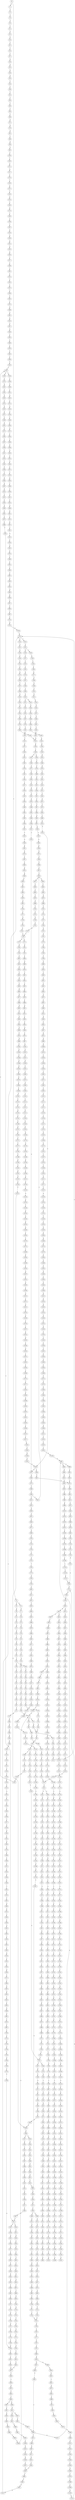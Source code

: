 strict digraph  {
	S0 -> S1 [ label = G ];
	S0 -> S2 [ label = C ];
	S1 -> S3 [ label = T ];
	S2 -> S4 [ label = G ];
	S2 -> S5 [ label = C ];
	S3 -> S6 [ label = C ];
	S4 -> S7 [ label = G ];
	S5 -> S8 [ label = A ];
	S6 -> S9 [ label = T ];
	S7 -> S10 [ label = C ];
	S8 -> S11 [ label = C ];
	S9 -> S12 [ label = C ];
	S10 -> S13 [ label = C ];
	S11 -> S14 [ label = G ];
	S12 -> S15 [ label = G ];
	S13 -> S16 [ label = T ];
	S14 -> S17 [ label = A ];
	S15 -> S18 [ label = G ];
	S16 -> S19 [ label = G ];
	S17 -> S20 [ label = G ];
	S18 -> S21 [ label = T ];
	S19 -> S22 [ label = T ];
	S20 -> S23 [ label = T ];
	S21 -> S24 [ label = T ];
	S22 -> S25 [ label = G ];
	S23 -> S26 [ label = G ];
	S24 -> S27 [ label = C ];
	S25 -> S28 [ label = C ];
	S26 -> S29 [ label = T ];
	S27 -> S30 [ label = A ];
	S28 -> S31 [ label = T ];
	S29 -> S32 [ label = C ];
	S30 -> S33 [ label = A ];
	S31 -> S34 [ label = A ];
	S32 -> S35 [ label = T ];
	S33 -> S36 [ label = G ];
	S34 -> S37 [ label = C ];
	S35 -> S38 [ label = T ];
	S35 -> S39 [ label = C ];
	S36 -> S40 [ label = A ];
	S37 -> S41 [ label = C ];
	S38 -> S42 [ label = C ];
	S39 -> S43 [ label = C ];
	S40 -> S44 [ label = C ];
	S41 -> S45 [ label = T ];
	S42 -> S46 [ label = G ];
	S43 -> S47 [ label = G ];
	S44 -> S48 [ label = C ];
	S45 -> S49 [ label = G ];
	S46 -> S50 [ label = G ];
	S47 -> S51 [ label = T ];
	S48 -> S52 [ label = T ];
	S49 -> S53 [ label = T ];
	S50 -> S54 [ label = T ];
	S51 -> S55 [ label = T ];
	S52 -> S56 [ label = T ];
	S53 -> S57 [ label = C ];
	S54 -> S58 [ label = C ];
	S55 -> S59 [ label = C ];
	S56 -> S60 [ label = T ];
	S57 -> S61 [ label = C ];
	S58 -> S62 [ label = C ];
	S59 -> S63 [ label = C ];
	S60 -> S64 [ label = T ];
	S61 -> S65 [ label = T ];
	S62 -> S66 [ label = T ];
	S63 -> S67 [ label = T ];
	S64 -> S68 [ label = T ];
	S65 -> S69 [ label = T ];
	S66 -> S70 [ label = T ];
	S67 -> S71 [ label = T ];
	S68 -> S72 [ label = G ];
	S69 -> S73 [ label = G ];
	S70 -> S74 [ label = G ];
	S71 -> S75 [ label = A ];
	S72 -> S76 [ label = A ];
	S73 -> S77 [ label = A ];
	S73 -> S78 [ label = T ];
	S74 -> S79 [ label = A ];
	S75 -> S80 [ label = A ];
	S76 -> S81 [ label = A ];
	S77 -> S82 [ label = A ];
	S78 -> S83 [ label = A ];
	S79 -> S84 [ label = A ];
	S80 -> S85 [ label = A ];
	S81 -> S86 [ label = C ];
	S82 -> S87 [ label = C ];
	S83 -> S88 [ label = G ];
	S84 -> S87 [ label = C ];
	S85 -> S89 [ label = C ];
	S86 -> S90 [ label = A ];
	S87 -> S91 [ label = T ];
	S87 -> S92 [ label = A ];
	S88 -> S93 [ label = G ];
	S89 -> S94 [ label = A ];
	S90 -> S95 [ label = G ];
	S91 -> S96 [ label = T ];
	S92 -> S97 [ label = G ];
	S93 -> S98 [ label = A ];
	S94 -> S99 [ label = G ];
	S95 -> S100 [ label = T ];
	S96 -> S101 [ label = C ];
	S97 -> S102 [ label = G ];
	S98 -> S103 [ label = G ];
	S99 -> S104 [ label = G ];
	S100 -> S105 [ label = T ];
	S101 -> S106 [ label = A ];
	S102 -> S107 [ label = G ];
	S102 -> S108 [ label = T ];
	S103 -> S109 [ label = A ];
	S104 -> S110 [ label = T ];
	S105 -> S111 [ label = G ];
	S106 -> S112 [ label = A ];
	S107 -> S113 [ label = T ];
	S108 -> S114 [ label = C ];
	S109 -> S115 [ label = G ];
	S110 -> S116 [ label = C ];
	S111 -> S117 [ label = A ];
	S112 -> S118 [ label = C ];
	S113 -> S119 [ label = C ];
	S114 -> S120 [ label = C ];
	S115 -> S121 [ label = G ];
	S116 -> S122 [ label = T ];
	S117 -> S123 [ label = C ];
	S118 -> S124 [ label = C ];
	S118 -> S125 [ label = T ];
	S119 -> S126 [ label = C ];
	S120 -> S127 [ label = C ];
	S121 -> S128 [ label = T ];
	S122 -> S129 [ label = C ];
	S123 -> S130 [ label = T ];
	S124 -> S131 [ label = G ];
	S125 -> S132 [ label = G ];
	S126 -> S133 [ label = G ];
	S127 -> S134 [ label = T ];
	S128 -> S135 [ label = C ];
	S129 -> S136 [ label = T ];
	S130 -> S137 [ label = G ];
	S131 -> S138 [ label = G ];
	S132 -> S139 [ label = G ];
	S132 -> S140 [ label = C ];
	S133 -> S141 [ label = C ];
	S134 -> S142 [ label = T ];
	S135 -> S143 [ label = C ];
	S136 -> S144 [ label = C ];
	S137 -> S145 [ label = T ];
	S138 -> S146 [ label = C ];
	S139 -> S147 [ label = C ];
	S140 -> S148 [ label = C ];
	S141 -> S149 [ label = C ];
	S142 -> S150 [ label = C ];
	S143 -> S151 [ label = C ];
	S144 -> S152 [ label = C ];
	S145 -> S153 [ label = A ];
	S146 -> S154 [ label = C ];
	S147 -> S155 [ label = C ];
	S148 -> S156 [ label = C ];
	S149 -> S157 [ label = G ];
	S150 -> S158 [ label = T ];
	S150 -> S159 [ label = G ];
	S151 -> S160 [ label = A ];
	S151 -> S161 [ label = G ];
	S152 -> S162 [ label = G ];
	S153 -> S163 [ label = C ];
	S154 -> S164 [ label = C ];
	S155 -> S165 [ label = C ];
	S156 -> S166 [ label = T ];
	S157 -> S167 [ label = C ];
	S157 -> S168 [ label = G ];
	S158 -> S169 [ label = C ];
	S159 -> S170 [ label = C ];
	S160 -> S171 [ label = G ];
	S161 -> S172 [ label = G ];
	S162 -> S173 [ label = T ];
	S163 -> S174 [ label = A ];
	S164 -> S175 [ label = A ];
	S165 -> S176 [ label = A ];
	S166 -> S177 [ label = A ];
	S167 -> S178 [ label = A ];
	S168 -> S179 [ label = A ];
	S169 -> S180 [ label = G ];
	S170 -> S181 [ label = A ];
	S171 -> S182 [ label = A ];
	S172 -> S183 [ label = A ];
	S173 -> S184 [ label = A ];
	S174 -> S185 [ label = C ];
	S175 -> S186 [ label = G ];
	S176 -> S187 [ label = G ];
	S177 -> S188 [ label = G ];
	S178 -> S189 [ label = C ];
	S179 -> S190 [ label = A ];
	S180 -> S191 [ label = T ];
	S181 -> S192 [ label = C ];
	S182 -> S193 [ label = G ];
	S183 -> S194 [ label = G ];
	S184 -> S195 [ label = C ];
	S185 -> S196 [ label = T ];
	S186 -> S197 [ label = T ];
	S187 -> S198 [ label = G ];
	S188 -> S199 [ label = G ];
	S189 -> S200 [ label = G ];
	S190 -> S201 [ label = C ];
	S191 -> S202 [ label = A ];
	S192 -> S203 [ label = G ];
	S193 -> S204 [ label = C ];
	S194 -> S205 [ label = G ];
	S195 -> S206 [ label = A ];
	S196 -> S207 [ label = T ];
	S197 -> S208 [ label = T ];
	S198 -> S209 [ label = T ];
	S199 -> S210 [ label = T ];
	S200 -> S211 [ label = C ];
	S201 -> S212 [ label = T ];
	S202 -> S213 [ label = C ];
	S203 -> S214 [ label = T ];
	S204 -> S215 [ label = C ];
	S205 -> S216 [ label = C ];
	S206 -> S217 [ label = T ];
	S207 -> S218 [ label = G ];
	S208 -> S219 [ label = G ];
	S209 -> S220 [ label = G ];
	S210 -> S221 [ label = G ];
	S211 -> S222 [ label = G ];
	S212 -> S223 [ label = G ];
	S213 -> S224 [ label = G ];
	S214 -> S225 [ label = G ];
	S215 -> S226 [ label = A ];
	S216 -> S227 [ label = G ];
	S217 -> S228 [ label = G ];
	S218 -> S229 [ label = G ];
	S219 -> S230 [ label = T ];
	S220 -> S231 [ label = C ];
	S220 -> S232 [ label = G ];
	S221 -> S233 [ label = T ];
	S222 -> S234 [ label = C ];
	S223 -> S235 [ label = C ];
	S224 -> S236 [ label = G ];
	S225 -> S237 [ label = G ];
	S226 -> S238 [ label = C ];
	S227 -> S239 [ label = T ];
	S228 -> S240 [ label = G ];
	S229 -> S241 [ label = A ];
	S230 -> S242 [ label = G ];
	S231 -> S243 [ label = G ];
	S232 -> S244 [ label = G ];
	S233 -> S245 [ label = G ];
	S234 -> S246 [ label = A ];
	S235 -> S247 [ label = A ];
	S236 -> S248 [ label = C ];
	S237 -> S249 [ label = C ];
	S238 -> S250 [ label = G ];
	S239 -> S251 [ label = G ];
	S240 -> S252 [ label = C ];
	S241 -> S253 [ label = G ];
	S242 -> S254 [ label = C ];
	S243 -> S255 [ label = C ];
	S244 -> S256 [ label = C ];
	S245 -> S257 [ label = C ];
	S246 -> S258 [ label = G ];
	S247 -> S259 [ label = A ];
	S248 -> S260 [ label = T ];
	S249 -> S261 [ label = G ];
	S250 -> S262 [ label = G ];
	S251 -> S263 [ label = G ];
	S252 -> S264 [ label = G ];
	S253 -> S265 [ label = A ];
	S254 -> S266 [ label = G ];
	S255 -> S267 [ label = G ];
	S256 -> S268 [ label = T ];
	S257 -> S269 [ label = G ];
	S258 -> S270 [ label = C ];
	S259 -> S271 [ label = C ];
	S260 -> S272 [ label = A ];
	S261 -> S273 [ label = T ];
	S262 -> S274 [ label = T ];
	S263 -> S275 [ label = T ];
	S264 -> S276 [ label = C ];
	S265 -> S277 [ label = C ];
	S266 -> S278 [ label = T ];
	S267 -> S279 [ label = T ];
	S268 -> S280 [ label = T ];
	S269 -> S281 [ label = T ];
	S270 -> S282 [ label = C ];
	S271 -> S283 [ label = C ];
	S272 -> S284 [ label = C ];
	S273 -> S285 [ label = C ];
	S274 -> S286 [ label = T ];
	S275 -> S287 [ label = A ];
	S276 -> S288 [ label = C ];
	S277 -> S289 [ label = C ];
	S278 -> S290 [ label = C ];
	S279 -> S291 [ label = C ];
	S280 -> S292 [ label = C ];
	S281 -> S293 [ label = C ];
	S282 -> S294 [ label = G ];
	S283 -> S295 [ label = A ];
	S284 -> S296 [ label = T ];
	S285 -> S297 [ label = C ];
	S286 -> S298 [ label = A ];
	S287 -> S299 [ label = T ];
	S288 -> S300 [ label = C ];
	S289 -> S301 [ label = C ];
	S290 -> S302 [ label = G ];
	S291 -> S303 [ label = G ];
	S292 -> S304 [ label = G ];
	S293 -> S305 [ label = G ];
	S294 -> S306 [ label = G ];
	S295 -> S307 [ label = G ];
	S296 -> S308 [ label = G ];
	S297 -> S309 [ label = C ];
	S298 -> S310 [ label = C ];
	S299 -> S311 [ label = G ];
	S300 -> S312 [ label = C ];
	S301 -> S313 [ label = C ];
	S302 -> S314 [ label = A ];
	S303 -> S315 [ label = T ];
	S304 -> S316 [ label = A ];
	S305 -> S314 [ label = A ];
	S306 -> S317 [ label = C ];
	S306 -> S318 [ label = T ];
	S307 -> S319 [ label = A ];
	S308 -> S320 [ label = G ];
	S309 -> S321 [ label = C ];
	S310 -> S322 [ label = T ];
	S311 -> S323 [ label = A ];
	S312 -> S324 [ label = C ];
	S313 -> S325 [ label = C ];
	S314 -> S326 [ label = A ];
	S315 -> S327 [ label = G ];
	S316 -> S328 [ label = A ];
	S317 -> S329 [ label = A ];
	S318 -> S330 [ label = G ];
	S319 -> S331 [ label = A ];
	S320 -> S332 [ label = T ];
	S321 -> S333 [ label = A ];
	S322 -> S334 [ label = G ];
	S323 -> S335 [ label = G ];
	S324 -> S336 [ label = A ];
	S325 -> S337 [ label = C ];
	S326 -> S338 [ label = C ];
	S327 -> S339 [ label = C ];
	S328 -> S340 [ label = C ];
	S329 -> S341 [ label = C ];
	S330 -> S342 [ label = G ];
	S331 -> S343 [ label = C ];
	S332 -> S344 [ label = G ];
	S333 -> S345 [ label = C ];
	S334 -> S346 [ label = C ];
	S335 -> S347 [ label = C ];
	S336 -> S348 [ label = C ];
	S337 -> S349 [ label = T ];
	S338 -> S350 [ label = C ];
	S338 -> S351 [ label = A ];
	S339 -> S352 [ label = A ];
	S340 -> S353 [ label = A ];
	S341 -> S354 [ label = T ];
	S342 -> S355 [ label = A ];
	S343 -> S356 [ label = A ];
	S344 -> S357 [ label = C ];
	S345 -> S358 [ label = T ];
	S346 -> S359 [ label = A ];
	S347 -> S360 [ label = G ];
	S348 -> S361 [ label = T ];
	S349 -> S362 [ label = T ];
	S350 -> S363 [ label = T ];
	S351 -> S364 [ label = C ];
	S352 -> S365 [ label = T ];
	S353 -> S366 [ label = C ];
	S354 -> S367 [ label = T ];
	S355 -> S368 [ label = A ];
	S356 -> S369 [ label = G ];
	S357 -> S370 [ label = T ];
	S358 -> S371 [ label = T ];
	S359 -> S372 [ label = G ];
	S360 -> S373 [ label = G ];
	S361 -> S374 [ label = T ];
	S362 -> S375 [ label = C ];
	S363 -> S376 [ label = T ];
	S364 -> S377 [ label = C ];
	S365 -> S378 [ label = C ];
	S366 -> S379 [ label = G ];
	S367 -> S380 [ label = C ];
	S368 -> S381 [ label = G ];
	S369 -> S382 [ label = C ];
	S370 -> S383 [ label = A ];
	S371 -> S384 [ label = G ];
	S372 -> S385 [ label = A ];
	S373 -> S386 [ label = T ];
	S374 -> S387 [ label = T ];
	S375 -> S388 [ label = A ];
	S376 -> S389 [ label = C ];
	S377 -> S390 [ label = C ];
	S378 -> S391 [ label = C ];
	S379 -> S392 [ label = C ];
	S380 -> S393 [ label = A ];
	S381 -> S394 [ label = A ];
	S382 -> S395 [ label = C ];
	S383 -> S396 [ label = C ];
	S384 -> S397 [ label = A ];
	S385 -> S398 [ label = C ];
	S386 -> S399 [ label = C ];
	S387 -> S400 [ label = A ];
	S388 -> S401 [ label = G ];
	S389 -> S402 [ label = G ];
	S390 -> S403 [ label = G ];
	S391 -> S404 [ label = G ];
	S392 -> S405 [ label = G ];
	S393 -> S406 [ label = G ];
	S394 -> S407 [ label = A ];
	S395 -> S408 [ label = G ];
	S396 -> S409 [ label = T ];
	S397 -> S410 [ label = G ];
	S398 -> S411 [ label = G ];
	S399 -> S412 [ label = G ];
	S400 -> S413 [ label = G ];
	S401 -> S414 [ label = A ];
	S402 -> S415 [ label = T ];
	S403 -> S416 [ label = T ];
	S404 -> S417 [ label = C ];
	S405 -> S418 [ label = C ];
	S406 -> S419 [ label = C ];
	S407 -> S420 [ label = C ];
	S408 -> S421 [ label = T ];
	S409 -> S422 [ label = G ];
	S410 -> S423 [ label = C ];
	S411 -> S424 [ label = G ];
	S412 -> S425 [ label = C ];
	S413 -> S426 [ label = C ];
	S414 -> S427 [ label = G ];
	S415 -> S428 [ label = A ];
	S416 -> S429 [ label = A ];
	S417 -> S430 [ label = A ];
	S418 -> S431 [ label = A ];
	S419 -> S432 [ label = C ];
	S420 -> S433 [ label = G ];
	S421 -> S434 [ label = C ];
	S422 -> S435 [ label = T ];
	S423 -> S436 [ label = C ];
	S424 -> S437 [ label = A ];
	S425 -> S438 [ label = A ];
	S426 -> S439 [ label = C ];
	S427 -> S440 [ label = G ];
	S428 -> S441 [ label = C ];
	S429 -> S442 [ label = C ];
	S430 -> S443 [ label = C ];
	S431 -> S444 [ label = C ];
	S432 -> S445 [ label = G ];
	S433 -> S446 [ label = G ];
	S434 -> S447 [ label = C ];
	S435 -> S448 [ label = A ];
	S436 -> S449 [ label = G ];
	S437 -> S450 [ label = C ];
	S438 -> S451 [ label = C ];
	S439 -> S452 [ label = G ];
	S440 -> S453 [ label = T ];
	S441 -> S454 [ label = T ];
	S442 -> S455 [ label = G ];
	S443 -> S456 [ label = G ];
	S444 -> S457 [ label = G ];
	S445 -> S458 [ label = C ];
	S446 -> S459 [ label = C ];
	S447 -> S460 [ label = T ];
	S448 -> S461 [ label = A ];
	S449 -> S462 [ label = C ];
	S450 -> S463 [ label = A ];
	S451 -> S464 [ label = G ];
	S452 -> S465 [ label = T ];
	S453 -> S466 [ label = C ];
	S454 -> S467 [ label = T ];
	S455 -> S468 [ label = T ];
	S456 -> S469 [ label = T ];
	S457 -> S470 [ label = T ];
	S458 -> S471 [ label = C ];
	S459 -> S472 [ label = A ];
	S460 -> S473 [ label = C ];
	S461 -> S474 [ label = C ];
	S462 -> S475 [ label = C ];
	S463 -> S476 [ label = C ];
	S464 -> S477 [ label = C ];
	S465 -> S478 [ label = C ];
	S466 -> S479 [ label = C ];
	S467 -> S480 [ label = C ];
	S468 -> S481 [ label = C ];
	S469 -> S482 [ label = C ];
	S470 -> S483 [ label = C ];
	S471 -> S484 [ label = C ];
	S472 -> S485 [ label = C ];
	S473 -> S486 [ label = T ];
	S474 -> S487 [ label = A ];
	S475 -> S488 [ label = C ];
	S476 -> S489 [ label = A ];
	S477 -> S490 [ label = G ];
	S478 -> S491 [ label = C ];
	S479 -> S492 [ label = C ];
	S480 -> S493 [ label = A ];
	S481 -> S494 [ label = C ];
	S482 -> S495 [ label = G ];
	S483 -> S496 [ label = C ];
	S484 -> S497 [ label = C ];
	S485 -> S498 [ label = C ];
	S485 -> S499 [ label = T ];
	S486 -> S500 [ label = G ];
	S487 -> S501 [ label = C ];
	S488 -> S502 [ label = C ];
	S489 -> S503 [ label = C ];
	S490 -> S504 [ label = C ];
	S491 -> S505 [ label = C ];
	S492 -> S506 [ label = T ];
	S493 -> S507 [ label = A ];
	S494 -> S508 [ label = A ];
	S495 -> S509 [ label = A ];
	S496 -> S510 [ label = A ];
	S497 -> S511 [ label = T ];
	S498 -> S512 [ label = G ];
	S499 -> S513 [ label = G ];
	S500 -> S514 [ label = T ];
	S501 -> S515 [ label = A ];
	S502 -> S511 [ label = T ];
	S503 -> S516 [ label = C ];
	S504 -> S517 [ label = G ];
	S505 -> S518 [ label = A ];
	S506 -> S519 [ label = T ];
	S507 -> S520 [ label = G ];
	S508 -> S521 [ label = G ];
	S509 -> S522 [ label = G ];
	S510 -> S523 [ label = G ];
	S511 -> S524 [ label = T ];
	S511 -> S525 [ label = C ];
	S512 -> S526 [ label = G ];
	S513 -> S527 [ label = G ];
	S514 -> S528 [ label = C ];
	S515 -> S529 [ label = C ];
	S516 -> S530 [ label = T ];
	S517 -> S531 [ label = G ];
	S518 -> S532 [ label = C ];
	S519 -> S150 [ label = C ];
	S520 -> S533 [ label = C ];
	S521 -> S534 [ label = C ];
	S522 -> S535 [ label = C ];
	S523 -> S536 [ label = C ];
	S524 -> S537 [ label = C ];
	S525 -> S538 [ label = C ];
	S526 -> S539 [ label = G ];
	S527 -> S540 [ label = G ];
	S528 -> S541 [ label = G ];
	S529 -> S542 [ label = G ];
	S530 -> S543 [ label = C ];
	S531 -> S544 [ label = C ];
	S532 -> S545 [ label = C ];
	S533 -> S546 [ label = G ];
	S534 -> S547 [ label = G ];
	S535 -> S548 [ label = G ];
	S536 -> S549 [ label = T ];
	S536 -> S547 [ label = G ];
	S537 -> S550 [ label = A ];
	S538 -> S551 [ label = A ];
	S539 -> S552 [ label = A ];
	S540 -> S553 [ label = A ];
	S541 -> S554 [ label = T ];
	S542 -> S555 [ label = C ];
	S543 -> S556 [ label = T ];
	S544 -> S557 [ label = T ];
	S545 -> S558 [ label = A ];
	S546 -> S559 [ label = A ];
	S547 -> S560 [ label = A ];
	S548 -> S561 [ label = A ];
	S549 -> S562 [ label = T ];
	S550 -> S563 [ label = C ];
	S551 -> S564 [ label = C ];
	S552 -> S565 [ label = A ];
	S553 -> S566 [ label = A ];
	S554 -> S567 [ label = G ];
	S555 -> S568 [ label = T ];
	S556 -> S569 [ label = A ];
	S557 -> S570 [ label = G ];
	S558 -> S571 [ label = C ];
	S559 -> S572 [ label = G ];
	S560 -> S573 [ label = G ];
	S561 -> S574 [ label = G ];
	S562 -> S575 [ label = C ];
	S563 -> S576 [ label = G ];
	S564 -> S577 [ label = C ];
	S565 -> S578 [ label = T ];
	S566 -> S579 [ label = C ];
	S567 -> S580 [ label = G ];
	S568 -> S581 [ label = C ];
	S569 -> S582 [ label = G ];
	S570 -> S583 [ label = G ];
	S571 -> S584 [ label = C ];
	S572 -> S585 [ label = T ];
	S573 -> S586 [ label = T ];
	S574 -> S587 [ label = T ];
	S575 -> S588 [ label = A ];
	S576 -> S589 [ label = C ];
	S577 -> S590 [ label = C ];
	S578 -> S591 [ label = T ];
	S579 -> S592 [ label = T ];
	S580 -> S593 [ label = T ];
	S581 -> S594 [ label = C ];
	S582 -> S595 [ label = A ];
	S583 -> S596 [ label = A ];
	S584 -> S597 [ label = G ];
	S585 -> S598 [ label = C ];
	S586 -> S599 [ label = C ];
	S587 -> S600 [ label = C ];
	S588 -> S601 [ label = C ];
	S589 -> S602 [ label = T ];
	S590 -> S603 [ label = G ];
	S591 -> S604 [ label = G ];
	S592 -> S605 [ label = G ];
	S593 -> S606 [ label = A ];
	S594 -> S607 [ label = T ];
	S595 -> S608 [ label = A ];
	S596 -> S609 [ label = A ];
	S597 -> S610 [ label = A ];
	S598 -> S611 [ label = C ];
	S599 -> S612 [ label = C ];
	S599 -> S613 [ label = T ];
	S600 -> S614 [ label = G ];
	S601 -> S615 [ label = G ];
	S602 -> S616 [ label = C ];
	S603 -> S617 [ label = C ];
	S604 -> S618 [ label = A ];
	S605 -> S619 [ label = G ];
	S607 -> S620 [ label = A ];
	S608 -> S621 [ label = C ];
	S609 -> S622 [ label = T ];
	S610 -> S623 [ label = T ];
	S611 -> S624 [ label = C ];
	S612 -> S624 [ label = C ];
	S613 -> S625 [ label = C ];
	S614 -> S626 [ label = A ];
	S615 -> S627 [ label = C ];
	S616 -> S628 [ label = C ];
	S617 -> S629 [ label = C ];
	S618 -> S630 [ label = A ];
	S619 -> S631 [ label = A ];
	S620 -> S632 [ label = G ];
	S621 -> S633 [ label = G ];
	S622 -> S634 [ label = G ];
	S623 -> S635 [ label = C ];
	S624 -> S636 [ label = T ];
	S624 -> S637 [ label = G ];
	S625 -> S638 [ label = G ];
	S626 -> S639 [ label = A ];
	S627 -> S640 [ label = C ];
	S628 -> S641 [ label = G ];
	S629 -> S642 [ label = G ];
	S630 -> S643 [ label = C ];
	S631 -> S644 [ label = C ];
	S632 -> S645 [ label = A ];
	S633 -> S646 [ label = A ];
	S634 -> S647 [ label = G ];
	S635 -> S648 [ label = G ];
	S636 -> S649 [ label = C ];
	S637 -> S650 [ label = C ];
	S638 -> S651 [ label = T ];
	S639 -> S652 [ label = C ];
	S640 -> S653 [ label = C ];
	S641 -> S654 [ label = G ];
	S642 -> S655 [ label = G ];
	S643 -> S656 [ label = C ];
	S644 -> S657 [ label = C ];
	S645 -> S658 [ label = A ];
	S646 -> S659 [ label = G ];
	S647 -> S660 [ label = G ];
	S648 -> S661 [ label = G ];
	S649 -> S662 [ label = C ];
	S650 -> S663 [ label = C ];
	S651 -> S664 [ label = C ];
	S652 -> S665 [ label = C ];
	S653 -> S666 [ label = T ];
	S654 -> S667 [ label = T ];
	S655 -> S668 [ label = T ];
	S656 -> S669 [ label = C ];
	S657 -> S670 [ label = C ];
	S658 -> S671 [ label = C ];
	S659 -> S672 [ label = G ];
	S660 -> S673 [ label = G ];
	S661 -> S674 [ label = T ];
	S662 -> S675 [ label = G ];
	S663 -> S676 [ label = T ];
	S664 -> S677 [ label = T ];
	S665 -> S678 [ label = T ];
	S666 -> S679 [ label = T ];
	S667 -> S680 [ label = T ];
	S668 -> S681 [ label = C ];
	S669 -> S682 [ label = G ];
	S670 -> S683 [ label = G ];
	S671 -> S684 [ label = T ];
	S672 -> S685 [ label = T ];
	S673 -> S686 [ label = T ];
	S674 -> S687 [ label = T ];
	S675 -> S688 [ label = G ];
	S676 -> S689 [ label = G ];
	S677 -> S690 [ label = G ];
	S678 -> S691 [ label = G ];
	S679 -> S692 [ label = C ];
	S680 -> S693 [ label = G ];
	S681 -> S694 [ label = C ];
	S682 -> S695 [ label = T ];
	S683 -> S696 [ label = T ];
	S684 -> S697 [ label = T ];
	S685 -> S698 [ label = G ];
	S686 -> S699 [ label = C ];
	S687 -> S700 [ label = C ];
	S688 -> S701 [ label = T ];
	S689 -> S702 [ label = T ];
	S690 -> S703 [ label = T ];
	S691 -> S704 [ label = T ];
	S692 -> S705 [ label = A ];
	S693 -> S706 [ label = C ];
	S694 -> S707 [ label = C ];
	S695 -> S708 [ label = C ];
	S696 -> S709 [ label = C ];
	S697 -> S710 [ label = C ];
	S698 -> S711 [ label = T ];
	S699 -> S712 [ label = C ];
	S700 -> S713 [ label = C ];
	S701 -> S714 [ label = C ];
	S702 -> S715 [ label = C ];
	S703 -> S716 [ label = T ];
	S704 -> S717 [ label = C ];
	S705 -> S718 [ label = T ];
	S706 -> S719 [ label = A ];
	S707 -> S720 [ label = A ];
	S708 -> S721 [ label = T ];
	S709 -> S722 [ label = T ];
	S710 -> S723 [ label = A ];
	S711 -> S724 [ label = C ];
	S712 -> S725 [ label = G ];
	S713 -> S726 [ label = A ];
	S714 -> S727 [ label = T ];
	S715 -> S728 [ label = G ];
	S716 -> S729 [ label = C ];
	S717 -> S730 [ label = G ];
	S718 -> S731 [ label = C ];
	S719 -> S732 [ label = C ];
	S720 -> S733 [ label = G ];
	S721 -> S734 [ label = C ];
	S722 -> S735 [ label = C ];
	S723 -> S736 [ label = A ];
	S724 -> S737 [ label = C ];
	S725 -> S738 [ label = C ];
	S726 -> S739 [ label = G ];
	S727 -> S740 [ label = G ];
	S728 -> S741 [ label = C ];
	S729 -> S742 [ label = C ];
	S730 -> S743 [ label = C ];
	S731 -> S744 [ label = C ];
	S732 -> S745 [ label = T ];
	S733 -> S746 [ label = T ];
	S734 -> S747 [ label = G ];
	S735 -> S747 [ label = G ];
	S736 -> S118 [ label = C ];
	S737 -> S748 [ label = C ];
	S738 -> S749 [ label = C ];
	S739 -> S750 [ label = T ];
	S740 -> S751 [ label = G ];
	S741 -> S752 [ label = G ];
	S742 -> S753 [ label = G ];
	S743 -> S754 [ label = G ];
	S744 -> S755 [ label = A ];
	S745 -> S756 [ label = G ];
	S746 -> S757 [ label = G ];
	S747 -> S758 [ label = G ];
	S748 -> S759 [ label = T ];
	S749 -> S157 [ label = G ];
	S750 -> S760 [ label = G ];
	S751 -> S761 [ label = A ];
	S752 -> S762 [ label = C ];
	S753 -> S763 [ label = T ];
	S754 -> S762 [ label = C ];
	S755 -> S764 [ label = G ];
	S756 -> S765 [ label = G ];
	S757 -> S766 [ label = G ];
	S758 -> S767 [ label = C ];
	S759 -> S768 [ label = G ];
	S760 -> S769 [ label = G ];
	S761 -> S770 [ label = G ];
	S762 -> S771 [ label = G ];
	S762 -> S772 [ label = A ];
	S763 -> S773 [ label = G ];
	S764 -> S774 [ label = A ];
	S765 -> S775 [ label = T ];
	S766 -> S776 [ label = T ];
	S767 -> S777 [ label = A ];
	S768 -> S778 [ label = T ];
	S769 -> S779 [ label = T ];
	S770 -> S780 [ label = G ];
	S771 -> S781 [ label = A ];
	S772 -> S782 [ label = A ];
	S773 -> S783 [ label = G ];
	S774 -> S784 [ label = A ];
	S775 -> S785 [ label = C ];
	S776 -> S786 [ label = C ];
	S777 -> S787 [ label = C ];
	S778 -> S788 [ label = C ];
	S779 -> S789 [ label = C ];
	S780 -> S790 [ label = G ];
	S781 -> S791 [ label = G ];
	S782 -> S792 [ label = C ];
	S783 -> S793 [ label = C ];
	S784 -> S794 [ label = C ];
	S785 -> S795 [ label = G ];
	S786 -> S796 [ label = G ];
	S787 -> S797 [ label = C ];
	S788 -> S798 [ label = C ];
	S789 -> S796 [ label = G ];
	S790 -> S799 [ label = T ];
	S791 -> S800 [ label = C ];
	S792 -> S801 [ label = C ];
	S793 -> S802 [ label = C ];
	S794 -> S803 [ label = C ];
	S795 -> S804 [ label = T ];
	S796 -> S805 [ label = T ];
	S797 -> S806 [ label = G ];
	S798 -> S807 [ label = T ];
	S799 -> S808 [ label = G ];
	S800 -> S809 [ label = A ];
	S801 -> S810 [ label = C ];
	S802 -> S811 [ label = C ];
	S803 -> S812 [ label = A ];
	S803 -> S813 [ label = G ];
	S804 -> S814 [ label = C ];
	S805 -> S815 [ label = C ];
	S806 -> S816 [ label = A ];
	S807 -> S817 [ label = A ];
	S808 -> S818 [ label = T ];
	S809 -> S819 [ label = G ];
	S810 -> S820 [ label = G ];
	S811 -> S821 [ label = G ];
	S812 -> S822 [ label = G ];
	S812 -> S823 [ label = C ];
	S813 -> S824 [ label = G ];
	S814 -> S825 [ label = C ];
	S815 -> S826 [ label = C ];
	S816 -> S827 [ label = G ];
	S816 -> S828 [ label = A ];
	S817 -> S829 [ label = C ];
	S818 -> S830 [ label = T ];
	S819 -> S831 [ label = T ];
	S820 -> S832 [ label = T ];
	S821 -> S833 [ label = T ];
	S822 -> S834 [ label = A ];
	S823 -> S835 [ label = C ];
	S824 -> S836 [ label = A ];
	S825 -> S837 [ label = G ];
	S826 -> S837 [ label = G ];
	S827 -> S838 [ label = T ];
	S828 -> S839 [ label = T ];
	S829 -> S840 [ label = T ];
	S830 -> S841 [ label = C ];
	S831 -> S842 [ label = G ];
	S832 -> S843 [ label = A ];
	S833 -> S844 [ label = C ];
	S834 -> S845 [ label = C ];
	S835 -> S846 [ label = A ];
	S836 -> S847 [ label = C ];
	S837 -> S848 [ label = T ];
	S838 -> S849 [ label = C ];
	S839 -> S850 [ label = G ];
	S840 -> S851 [ label = A ];
	S841 -> S852 [ label = C ];
	S842 -> S853 [ label = C ];
	S843 -> S854 [ label = C ];
	S844 -> S855 [ label = C ];
	S845 -> S856 [ label = T ];
	S846 -> S857 [ label = C ];
	S847 -> S858 [ label = G ];
	S848 -> S859 [ label = C ];
	S849 -> S860 [ label = C ];
	S850 -> S861 [ label = T ];
	S851 -> S862 [ label = C ];
	S852 -> S863 [ label = A ];
	S853 -> S864 [ label = A ];
	S854 -> S865 [ label = A ];
	S855 -> S866 [ label = A ];
	S856 -> S867 [ label = C ];
	S857 -> S868 [ label = C ];
	S858 -> S869 [ label = C ];
	S859 -> S870 [ label = A ];
	S860 -> S871 [ label = A ];
	S860 -> S872 [ label = T ];
	S861 -> S873 [ label = A ];
	S862 -> S874 [ label = C ];
	S863 -> S875 [ label = G ];
	S864 -> S876 [ label = A ];
	S865 -> S877 [ label = G ];
	S866 -> S878 [ label = G ];
	S867 -> S879 [ label = C ];
	S868 -> S880 [ label = C ];
	S869 -> S881 [ label = C ];
	S870 -> S882 [ label = C ];
	S871 -> S883 [ label = G ];
	S872 -> S884 [ label = C ];
	S873 -> S885 [ label = G ];
	S874 -> S886 [ label = A ];
	S875 -> S887 [ label = C ];
	S876 -> S888 [ label = C ];
	S877 -> S889 [ label = C ];
	S878 -> S890 [ label = T ];
	S879 -> S891 [ label = C ];
	S880 -> S892 [ label = C ];
	S881 -> S893 [ label = C ];
	S882 -> S894 [ label = C ];
	S883 -> S895 [ label = T ];
	S883 -> S896 [ label = C ];
	S884 -> S897 [ label = G ];
	S885 -> S898 [ label = T ];
	S886 -> S899 [ label = G ];
	S887 -> S900 [ label = A ];
	S888 -> S901 [ label = A ];
	S889 -> S902 [ label = A ];
	S890 -> S903 [ label = A ];
	S891 -> S904 [ label = A ];
	S892 -> S905 [ label = T ];
	S893 -> S906 [ label = A ];
	S894 -> S907 [ label = C ];
	S894 -> S908 [ label = G ];
	S895 -> S909 [ label = A ];
	S896 -> S910 [ label = T ];
	S897 -> S911 [ label = A ];
	S898 -> S912 [ label = T ];
	S899 -> S913 [ label = G ];
	S900 -> S914 [ label = G ];
	S901 -> S915 [ label = G ];
	S902 -> S916 [ label = G ];
	S903 -> S917 [ label = G ];
	S904 -> S918 [ label = T ];
	S905 -> S919 [ label = T ];
	S906 -> S920 [ label = T ];
	S907 -> S921 [ label = T ];
	S908 -> S922 [ label = A ];
	S909 -> S923 [ label = G ];
	S910 -> S924 [ label = T ];
	S911 -> S925 [ label = A ];
	S912 -> S926 [ label = T ];
	S913 -> S927 [ label = A ];
	S914 -> S928 [ label = A ];
	S915 -> S929 [ label = C ];
	S916 -> S930 [ label = G ];
	S917 -> S931 [ label = C ];
	S918 -> S932 [ label = C ];
	S919 -> S933 [ label = C ];
	S920 -> S934 [ label = C ];
	S921 -> S935 [ label = G ];
	S922 -> S936 [ label = A ];
	S922 -> S937 [ label = G ];
	S923 -> S938 [ label = G ];
	S924 -> S575 [ label = C ];
	S925 -> S939 [ label = C ];
	S926 -> S940 [ label = C ];
	S927 -> S941 [ label = G ];
	S928 -> S942 [ label = T ];
	S929 -> S943 [ label = T ];
	S930 -> S944 [ label = T ];
	S931 -> S945 [ label = T ];
	S932 -> S946 [ label = T ];
	S933 -> S947 [ label = C ];
	S933 -> S948 [ label = G ];
	S934 -> S949 [ label = G ];
	S935 -> S950 [ label = T ];
	S936 -> S951 [ label = T ];
	S937 -> S952 [ label = T ];
	S938 -> S953 [ label = G ];
	S939 -> S954 [ label = T ];
	S940 -> S955 [ label = A ];
	S941 -> S956 [ label = A ];
	S942 -> S957 [ label = A ];
	S943 -> S958 [ label = A ];
	S944 -> S959 [ label = G ];
	S945 -> S960 [ label = C ];
	S946 -> S961 [ label = G ];
	S947 -> S962 [ label = T ];
	S948 -> S963 [ label = A ];
	S949 -> S964 [ label = T ];
	S950 -> S965 [ label = C ];
	S951 -> S966 [ label = C ];
	S952 -> S967 [ label = C ];
	S953 -> S968 [ label = T ];
	S954 -> S969 [ label = T ];
	S955 -> S970 [ label = C ];
	S956 -> S971 [ label = G ];
	S957 -> S972 [ label = A ];
	S958 -> S973 [ label = C ];
	S959 -> S974 [ label = C ];
	S960 -> S975 [ label = C ];
	S961 -> S976 [ label = C ];
	S962 -> S977 [ label = G ];
	S963 -> S978 [ label = T ];
	S964 -> S979 [ label = C ];
	S965 -> S980 [ label = C ];
	S966 -> S981 [ label = C ];
	S967 -> S860 [ label = C ];
	S968 -> S982 [ label = C ];
	S969 -> S983 [ label = C ];
	S970 -> S984 [ label = T ];
	S971 -> S985 [ label = T ];
	S972 -> S986 [ label = A ];
	S973 -> S987 [ label = G ];
	S974 -> S988 [ label = A ];
	S975 -> S989 [ label = A ];
	S976 -> S990 [ label = C ];
	S977 -> S991 [ label = T ];
	S978 -> S992 [ label = C ];
	S979 -> S993 [ label = C ];
	S980 -> S994 [ label = T ];
	S981 -> S995 [ label = T ];
	S982 -> S996 [ label = A ];
	S983 -> S997 [ label = A ];
	S984 -> S998 [ label = C ];
	S985 -> S999 [ label = C ];
	S986 -> S1000 [ label = A ];
	S987 -> S1001 [ label = A ];
	S988 -> S1002 [ label = C ];
	S989 -> S1003 [ label = C ];
	S990 -> S1004 [ label = A ];
	S991 -> S1005 [ label = C ];
	S992 -> S1006 [ label = G ];
	S993 -> S1007 [ label = T ];
	S994 -> S1008 [ label = T ];
	S995 -> S1009 [ label = C ];
	S996 -> S1010 [ label = C ];
	S997 -> S1011 [ label = A ];
	S998 -> S1012 [ label = C ];
	S999 -> S1013 [ label = A ];
	S1000 -> S1014 [ label = A ];
	S1001 -> S1015 [ label = G ];
	S1002 -> S1016 [ label = G ];
	S1003 -> S1017 [ label = C ];
	S1004 -> S1018 [ label = G ];
	S1005 -> S1019 [ label = C ];
	S1006 -> S1020 [ label = T ];
	S1007 -> S1021 [ label = C ];
	S1008 -> S73 [ label = G ];
	S1009 -> S1022 [ label = G ];
	S1010 -> S1023 [ label = T ];
	S1011 -> S118 [ label = C ];
	S1012 -> S1024 [ label = T ];
	S1013 -> S1025 [ label = G ];
	S1014 -> S1026 [ label = C ];
	S1015 -> S1027 [ label = A ];
	S1016 -> S1028 [ label = C ];
	S1017 -> S1029 [ label = G ];
	S1018 -> S1030 [ label = T ];
	S1019 -> S1031 [ label = T ];
	S1020 -> S1032 [ label = T ];
	S1021 -> S1033 [ label = T ];
	S1022 -> S1034 [ label = A ];
	S1023 -> S1035 [ label = C ];
	S1024 -> S1036 [ label = T ];
	S1025 -> S1037 [ label = G ];
	S1026 -> S1038 [ label = T ];
	S1027 -> S1039 [ label = A ];
	S1028 -> S1040 [ label = G ];
	S1029 -> S1041 [ label = G ];
	S1030 -> S1042 [ label = C ];
	S1031 -> S1043 [ label = T ];
	S1032 -> S1044 [ label = T ];
	S1033 -> S1045 [ label = T ];
	S1034 -> S1046 [ label = A ];
	S1035 -> S1047 [ label = G ];
	S1036 -> S1048 [ label = T ];
	S1037 -> S1049 [ label = A ];
	S1038 -> S1050 [ label = T ];
	S1039 -> S1051 [ label = C ];
	S1040 -> S1052 [ label = G ];
	S1041 -> S1053 [ label = A ];
	S1042 -> S1054 [ label = G ];
	S1043 -> S73 [ label = G ];
	S1044 -> S1055 [ label = G ];
	S1045 -> S1056 [ label = C ];
	S1046 -> S1057 [ label = C ];
	S1047 -> S1058 [ label = C ];
	S1048 -> S1059 [ label = C ];
	S1049 -> S1060 [ label = C ];
	S1050 -> S1061 [ label = T ];
	S1051 -> S1062 [ label = T ];
	S1052 -> S1063 [ label = T ];
	S1053 -> S1064 [ label = C ];
	S1054 -> S1065 [ label = T ];
	S1055 -> S1066 [ label = T ];
	S1056 -> S1067 [ label = T ];
	S1057 -> S954 [ label = T ];
	S1058 -> S1068 [ label = T ];
	S1059 -> S1069 [ label = A ];
	S1060 -> S1070 [ label = C ];
	S1061 -> S1071 [ label = G ];
	S1062 -> S1072 [ label = G ];
	S1063 -> S1073 [ label = G ];
	S1064 -> S1074 [ label = G ];
	S1065 -> S1075 [ label = A ];
	S1066 -> S1076 [ label = A ];
	S1067 -> S1077 [ label = C ];
	S1068 -> S1078 [ label = T ];
	S1069 -> S1079 [ label = T ];
	S1070 -> S1080 [ label = A ];
	S1071 -> S1081 [ label = C ];
	S1072 -> S1082 [ label = G ];
	S1073 -> S1083 [ label = C ];
	S1074 -> S1084 [ label = T ];
	S1075 -> S1085 [ label = A ];
	S1076 -> S1086 [ label = G ];
	S1077 -> S1087 [ label = G ];
	S1078 -> S1088 [ label = C ];
	S1079 -> S1089 [ label = C ];
	S1080 -> S1090 [ label = G ];
	S1081 -> S1091 [ label = C ];
	S1082 -> S1092 [ label = C ];
	S1083 -> S1093 [ label = C ];
	S1084 -> S1094 [ label = C ];
	S1085 -> S1095 [ label = G ];
	S1086 -> S1096 [ label = G ];
	S1087 -> S1097 [ label = G ];
	S1088 -> S1098 [ label = A ];
	S1089 -> S1099 [ label = C ];
	S1090 -> S1100 [ label = T ];
	S1091 -> S1101 [ label = G ];
	S1092 -> S1102 [ label = G ];
	S1093 -> S1103 [ label = G ];
	S1094 -> S1104 [ label = G ];
	S1095 -> S1105 [ label = A ];
	S1096 -> S1106 [ label = A ];
	S1097 -> S1107 [ label = A ];
	S1098 -> S1108 [ label = T ];
	S1099 -> S1109 [ label = A ];
	S1100 -> S1110 [ label = C ];
	S1101 -> S1111 [ label = T ];
	S1102 -> S1112 [ label = C ];
	S1103 -> S1113 [ label = C ];
	S1104 -> S1114 [ label = T ];
	S1105 -> S1115 [ label = C ];
	S1106 -> S1116 [ label = A ];
	S1107 -> S1117 [ label = G ];
	S1108 -> S1118 [ label = C ];
	S1109 -> S1119 [ label = G ];
	S1110 -> S1120 [ label = T ];
	S1111 -> S1121 [ label = A ];
	S1112 -> S1122 [ label = A ];
	S1113 -> S1123 [ label = A ];
	S1114 -> S1124 [ label = G ];
	S1115 -> S1125 [ label = G ];
	S1116 -> S1126 [ label = A ];
	S1117 -> S1127 [ label = A ];
	S1118 -> S1128 [ label = C ];
	S1119 -> S774 [ label = A ];
	S1120 -> S1129 [ label = C ];
	S1121 -> S1130 [ label = G ];
	S1122 -> S1131 [ label = G ];
	S1123 -> S1132 [ label = A ];
	S1124 -> S1133 [ label = A ];
	S1125 -> S1134 [ label = G ];
	S1126 -> S1135 [ label = G ];
	S1127 -> S1136 [ label = G ];
	S1128 -> S1137 [ label = A ];
	S1129 -> S1138 [ label = T ];
	S1130 -> S1139 [ label = C ];
	S1131 -> S1140 [ label = C ];
	S1132 -> S1141 [ label = C ];
	S1133 -> S1142 [ label = C ];
	S1134 -> S1143 [ label = C ];
	S1135 -> S1144 [ label = G ];
	S1136 -> S1145 [ label = G ];
	S1137 -> S764 [ label = G ];
	S1138 -> S1146 [ label = G ];
	S1139 -> S1147 [ label = C ];
	S1140 -> S1148 [ label = G ];
	S1141 -> S1149 [ label = C ];
	S1142 -> S1150 [ label = C ];
	S1143 -> S1151 [ label = T ];
	S1144 -> S1152 [ label = T ];
	S1145 -> S1153 [ label = T ];
	S1146 -> S1154 [ label = T ];
	S1147 -> S1155 [ label = G ];
	S1148 -> S1156 [ label = G ];
	S1149 -> S1157 [ label = A ];
	S1150 -> S1158 [ label = G ];
	S1151 -> S1159 [ label = C ];
	S1152 -> S1160 [ label = C ];
	S1153 -> S1161 [ label = C ];
	S1154 -> S1162 [ label = A ];
	S1155 -> S1163 [ label = G ];
	S1156 -> S1164 [ label = G ];
	S1157 -> S1165 [ label = G ];
	S1158 -> S1166 [ label = G ];
	S1159 -> S1167 [ label = T ];
	S1160 -> S1168 [ label = C ];
	S1161 -> S143 [ label = C ];
	S1163 -> S1169 [ label = T ];
	S1164 -> S1170 [ label = T ];
	S1165 -> S1171 [ label = T ];
	S1166 -> S1172 [ label = T ];
	S1167 -> S1173 [ label = C ];
	S1168 -> S1174 [ label = C ];
	S1169 -> S1175 [ label = G ];
	S1170 -> S1176 [ label = G ];
	S1171 -> S1177 [ label = C ];
	S1172 -> S1178 [ label = C ];
	S1173 -> S1179 [ label = G ];
	S1174 -> S1180 [ label = G ];
	S1175 -> S1181 [ label = A ];
	S1176 -> S1182 [ label = C ];
	S1177 -> S1183 [ label = G ];
	S1178 -> S1184 [ label = G ];
	S1179 -> S1185 [ label = A ];
	S1180 -> S1186 [ label = A ];
	S1181 -> S1187 [ label = C ];
	S1182 -> S1188 [ label = C ];
	S1183 -> S1189 [ label = C ];
	S1184 -> S1190 [ label = C ];
	S1185 -> S1191 [ label = A ];
	S1186 -> S1192 [ label = A ];
	S1187 -> S1193 [ label = G ];
	S1188 -> S1194 [ label = G ];
	S1189 -> S1195 [ label = G ];
	S1190 -> S1196 [ label = G ];
	S1191 -> S1197 [ label = G ];
	S1192 -> S1198 [ label = G ];
	S1193 -> S1199 [ label = T ];
	S1194 -> S1200 [ label = C ];
	S1195 -> S1201 [ label = C ];
	S1196 -> S1202 [ label = T ];
	S1197 -> S1203 [ label = T ];
	S1198 -> S1204 [ label = T ];
	S1199 -> S1205 [ label = G ];
	S1200 -> S1206 [ label = C ];
	S1201 -> S1207 [ label = A ];
	S1202 -> S1208 [ label = A ];
	S1203 -> S1209 [ label = C ];
	S1204 -> S1210 [ label = C ];
	S1205 -> S1211 [ label = G ];
	S1206 -> S1212 [ label = G ];
	S1207 -> S1213 [ label = G ];
	S1208 -> S1214 [ label = G ];
	S1209 -> S1215 [ label = G ];
	S1210 -> S1216 [ label = G ];
	S1211 -> S1217 [ label = G ];
	S1212 -> S1218 [ label = G ];
	S1213 -> S1219 [ label = C ];
	S1214 -> S1220 [ label = C ];
	S1215 -> S1221 [ label = C ];
	S1216 -> S1222 [ label = A ];
	S1217 -> S1223 [ label = T ];
	S1218 -> S1224 [ label = T ];
	S1219 -> S1225 [ label = C ];
	S1220 -> S1226 [ label = C ];
	S1221 -> S1227 [ label = G ];
	S1222 -> S1228 [ label = G ];
	S1223 -> S1229 [ label = A ];
	S1224 -> S1230 [ label = G ];
	S1225 -> S294 [ label = G ];
	S1226 -> S1231 [ label = G ];
	S1227 -> S1232 [ label = G ];
	S1228 -> S1233 [ label = G ];
	S1229 -> S1234 [ label = C ];
	S1230 -> S1235 [ label = G ];
	S1231 -> S1236 [ label = C ];
	S1232 -> S1237 [ label = C ];
	S1233 -> S1238 [ label = T ];
	S1234 -> S1239 [ label = T ];
	S1235 -> S1240 [ label = T ];
	S1236 -> S1241 [ label = T ];
	S1237 -> S1242 [ label = T ];
	S1238 -> S1243 [ label = A ];
	S1239 -> S1244 [ label = A ];
	S1240 -> S1245 [ label = G ];
	S1241 -> S1246 [ label = G ];
	S1242 -> S1247 [ label = A ];
	S1243 -> S1248 [ label = T ];
	S1244 -> S1249 [ label = T ];
	S1245 -> S1250 [ label = G ];
	S1246 -> S1251 [ label = G ];
	S1247 -> S1252 [ label = T ];
	S1248 -> S1253 [ label = A ];
	S1249 -> S1254 [ label = T ];
	S1250 -> S1255 [ label = A ];
	S1251 -> S1256 [ label = A ];
	S1252 -> S1257 [ label = A ];
	S1253 -> S1258 [ label = A ];
	S1254 -> S1259 [ label = G ];
	S1255 -> S1260 [ label = A ];
	S1256 -> S1261 [ label = A ];
	S1257 -> S1262 [ label = G ];
	S1258 -> S1263 [ label = G ];
	S1259 -> S1264 [ label = G ];
	S1260 -> S1265 [ label = C ];
	S1261 -> S1266 [ label = G ];
	S1262 -> S1267 [ label = T ];
	S1263 -> S1268 [ label = T ];
	S1264 -> S1269 [ label = A ];
	S1265 -> S1270 [ label = C ];
	S1266 -> S1271 [ label = A ];
	S1267 -> S1272 [ label = A ];
	S1268 -> S1273 [ label = C ];
	S1269 -> S1274 [ label = A ];
	S1270 -> S1275 [ label = T ];
	S1271 -> S1276 [ label = A ];
	S1272 -> S1277 [ label = G ];
	S1273 -> S1278 [ label = G ];
	S1274 -> S1279 [ label = C ];
	S1275 -> S1280 [ label = C ];
	S1276 -> S1281 [ label = C ];
	S1277 -> S1282 [ label = C ];
	S1278 -> S1283 [ label = T ];
	S1279 -> S1284 [ label = G ];
	S1280 -> S1285 [ label = G ];
	S1281 -> S433 [ label = G ];
	S1282 -> S1286 [ label = C ];
	S1283 -> S1287 [ label = G ];
	S1284 -> S1288 [ label = G ];
	S1285 -> S1289 [ label = G ];
	S1286 -> S1290 [ label = G ];
	S1287 -> S1291 [ label = G ];
	S1288 -> S1292 [ label = T ];
	S1289 -> S1293 [ label = C ];
	S1290 -> S1294 [ label = A ];
	S1291 -> S1295 [ label = T ];
	S1292 -> S1296 [ label = A ];
	S1293 -> S1297 [ label = A ];
	S1294 -> S1298 [ label = A ];
	S1295 -> S1299 [ label = A ];
	S1296 -> S1300 [ label = C ];
	S1297 -> S1301 [ label = C ];
	S1298 -> S1302 [ label = A ];
	S1299 -> S1303 [ label = C ];
	S1300 -> S1304 [ label = G ];
	S1301 -> S1305 [ label = G ];
	S1302 -> S1306 [ label = C ];
	S1303 -> S1307 [ label = C ];
	S1304 -> S1308 [ label = A ];
	S1305 -> S1309 [ label = C ];
	S1306 -> S1310 [ label = C ];
	S1307 -> S1311 [ label = G ];
	S1308 -> S1312 [ label = A ];
	S1309 -> S1313 [ label = G ];
	S1310 -> S1314 [ label = C ];
	S1311 -> S1315 [ label = G ];
	S1312 -> S1316 [ label = G ];
	S1313 -> S1317 [ label = C ];
	S1314 -> S1318 [ label = C ];
	S1315 -> S1319 [ label = T ];
	S1316 -> S1320 [ label = A ];
	S1317 -> S1321 [ label = G ];
	S1318 -> S1322 [ label = G ];
	S1319 -> S1323 [ label = G ];
	S1320 -> S1324 [ label = A ];
	S1321 -> S1325 [ label = C ];
	S1322 -> S1326 [ label = A ];
	S1323 -> S1327 [ label = G ];
	S1324 -> S1328 [ label = G ];
	S1325 -> S1329 [ label = G ];
	S1326 -> S1330 [ label = C ];
	S1327 -> S1331 [ label = T ];
	S1328 -> S1332 [ label = T ];
	S1329 -> S1333 [ label = T ];
	S1330 -> S1334 [ label = T ];
	S1331 -> S1335 [ label = T ];
	S1332 -> S1336 [ label = G ];
	S1333 -> S1337 [ label = C ];
	S1334 -> S1338 [ label = A ];
	S1335 -> S1339 [ label = A ];
	S1336 -> S1340 [ label = T ];
	S1337 -> S1341 [ label = G ];
	S1338 -> S1342 [ label = G ];
	S1339 -> S1343 [ label = G ];
	S1340 -> S1344 [ label = C ];
	S1341 -> S1345 [ label = A ];
	S1342 -> S1346 [ label = A ];
	S1343 -> S1347 [ label = A ];
	S1344 -> S1348 [ label = C ];
	S1345 -> S1349 [ label = C ];
	S1346 -> S1350 [ label = A ];
	S1347 -> S1351 [ label = A ];
	S1348 -> S1352 [ label = T ];
	S1349 -> S1353 [ label = G ];
	S1350 -> S1354 [ label = T ];
	S1351 -> S1355 [ label = G ];
	S1352 -> S1356 [ label = G ];
	S1353 -> S1357 [ label = C ];
	S1354 -> S1358 [ label = C ];
	S1355 -> S1359 [ label = G ];
	S1356 -> S1360 [ label = G ];
	S1357 -> S1361 [ label = G ];
	S1358 -> S1362 [ label = G ];
	S1359 -> S1363 [ label = G ];
	S1360 -> S1364 [ label = C ];
	S1361 -> S1365 [ label = C ];
	S1362 -> S1366 [ label = G ];
	S1363 -> S1367 [ label = G ];
	S1364 -> S1368 [ label = C ];
	S1365 -> S1369 [ label = C ];
	S1366 -> S1370 [ label = G ];
	S1367 -> S1371 [ label = G ];
	S1368 -> S1372 [ label = T ];
	S1369 -> S1373 [ label = T ];
	S1370 -> S1374 [ label = T ];
	S1371 -> S1375 [ label = T ];
	S1372 -> S1376 [ label = G ];
	S1373 -> S1377 [ label = C ];
	S1374 -> S1378 [ label = A ];
	S1375 -> S1379 [ label = C ];
	S1376 -> S1380 [ label = G ];
	S1377 -> S1381 [ label = G ];
	S1378 -> S1382 [ label = T ];
	S1379 -> S1383 [ label = C ];
	S1380 -> S1384 [ label = G ];
	S1381 -> S1385 [ label = G ];
	S1382 -> S1386 [ label = C ];
	S1383 -> S1387 [ label = G ];
	S1384 -> S1388 [ label = T ];
	S1385 -> S1389 [ label = G ];
	S1386 -> S1390 [ label = C ];
	S1387 -> S1391 [ label = T ];
	S1388 -> S1392 [ label = C ];
	S1389 -> S1393 [ label = C ];
	S1390 -> S1394 [ label = C ];
	S1391 -> S1395 [ label = C ];
	S1392 -> S1396 [ label = C ];
	S1393 -> S1397 [ label = T ];
	S1394 -> S1398 [ label = G ];
	S1395 -> S1399 [ label = G ];
	S1396 -> S1400 [ label = C ];
	S1397 -> S1401 [ label = C ];
	S1398 -> S1402 [ label = A ];
	S1399 -> S1403 [ label = G ];
	S1400 -> S1404 [ label = G ];
	S1401 -> S1405 [ label = A ];
	S1402 -> S1406 [ label = A ];
	S1403 -> S1407 [ label = A ];
	S1404 -> S1408 [ label = A ];
	S1405 -> S1409 [ label = C ];
	S1406 -> S1410 [ label = A ];
	S1407 -> S1411 [ label = A ];
	S1408 -> S1412 [ label = G ];
	S1409 -> S1413 [ label = G ];
	S1410 -> S1414 [ label = G ];
	S1411 -> S1415 [ label = C ];
	S1412 -> S1416 [ label = T ];
	S1413 -> S1417 [ label = T ];
	S1414 -> S1418 [ label = T ];
	S1415 -> S1419 [ label = T ];
	S1416 -> S1420 [ label = C ];
	S1417 -> S1421 [ label = C ];
	S1418 -> S1422 [ label = G ];
	S1419 -> S1423 [ label = A ];
	S1420 -> S1424 [ label = C ];
	S1421 -> S1425 [ label = C ];
	S1422 -> S1426 [ label = T ];
	S1423 -> S1427 [ label = C ];
	S1424 -> S1428 [ label = A ];
	S1425 -> S1429 [ label = A ];
	S1426 -> S1430 [ label = C ];
	S1427 -> S1431 [ label = A ];
	S1428 -> S883 [ label = G ];
	S1429 -> S1432 [ label = G ];
	S1430 -> S1433 [ label = G ];
	S1431 -> S1434 [ label = A ];
	S1432 -> S536 [ label = C ];
	S1433 -> S1435 [ label = T ];
	S1434 -> S1436 [ label = C ];
	S1435 -> S1437 [ label = C ];
	S1436 -> S1438 [ label = G ];
	S1437 -> S1439 [ label = G ];
	S1438 -> S1440 [ label = A ];
	S1439 -> S1441 [ label = G ];
	S1440 -> S1442 [ label = A ];
	S1441 -> S1443 [ label = A ];
	S1442 -> S1444 [ label = A ];
	S1443 -> S1445 [ label = A ];
	S1444 -> S1446 [ label = A ];
	S1445 -> S1447 [ label = C ];
	S1446 -> S1448 [ label = C ];
	S1447 -> S1449 [ label = A ];
	S1448 -> S1450 [ label = A ];
	S1449 -> S1451 [ label = G ];
	S1450 -> S1452 [ label = G ];
	S1451 -> S1453 [ label = G ];
	S1452 -> S1454 [ label = A ];
	S1453 -> S1455 [ label = A ];
	S1454 -> S1456 [ label = A ];
	S1455 -> S1457 [ label = A ];
	S1456 -> S1458 [ label = G ];
	S1457 -> S1459 [ label = T ];
	S1458 -> S1460 [ label = G ];
	S1459 -> S1461 [ label = A ];
	S1460 -> S1462 [ label = G ];
	S1461 -> S1463 [ label = G ];
	S1462 -> S1464 [ label = G ];
	S1463 -> S1465 [ label = T ];
	S1464 -> S1466 [ label = T ];
	S1465 -> S1467 [ label = C ];
	S1466 -> S1468 [ label = C ];
	S1467 -> S1469 [ label = T ];
	S1468 -> S1470 [ label = T ];
	S1469 -> S1471 [ label = C ];
	S1470 -> S1472 [ label = C ];
	S1471 -> S1473 [ label = T ];
	S1472 -> S1474 [ label = T ];
	S1473 -> S1475 [ label = C ];
	S1474 -> S1476 [ label = C ];
	S1475 -> S1477 [ label = T ];
	S1476 -> S1478 [ label = G ];
	S1477 -> S1479 [ label = G ];
	S1478 -> S1480 [ label = T ];
	S1479 -> S1481 [ label = A ];
	S1480 -> S1482 [ label = G ];
	S1481 -> S1483 [ label = G ];
	S1482 -> S1484 [ label = G ];
	S1483 -> S1485 [ label = T ];
	S1484 -> S1486 [ label = T ];
	S1485 -> S1487 [ label = A ];
	S1486 -> S1488 [ label = A ];
}
